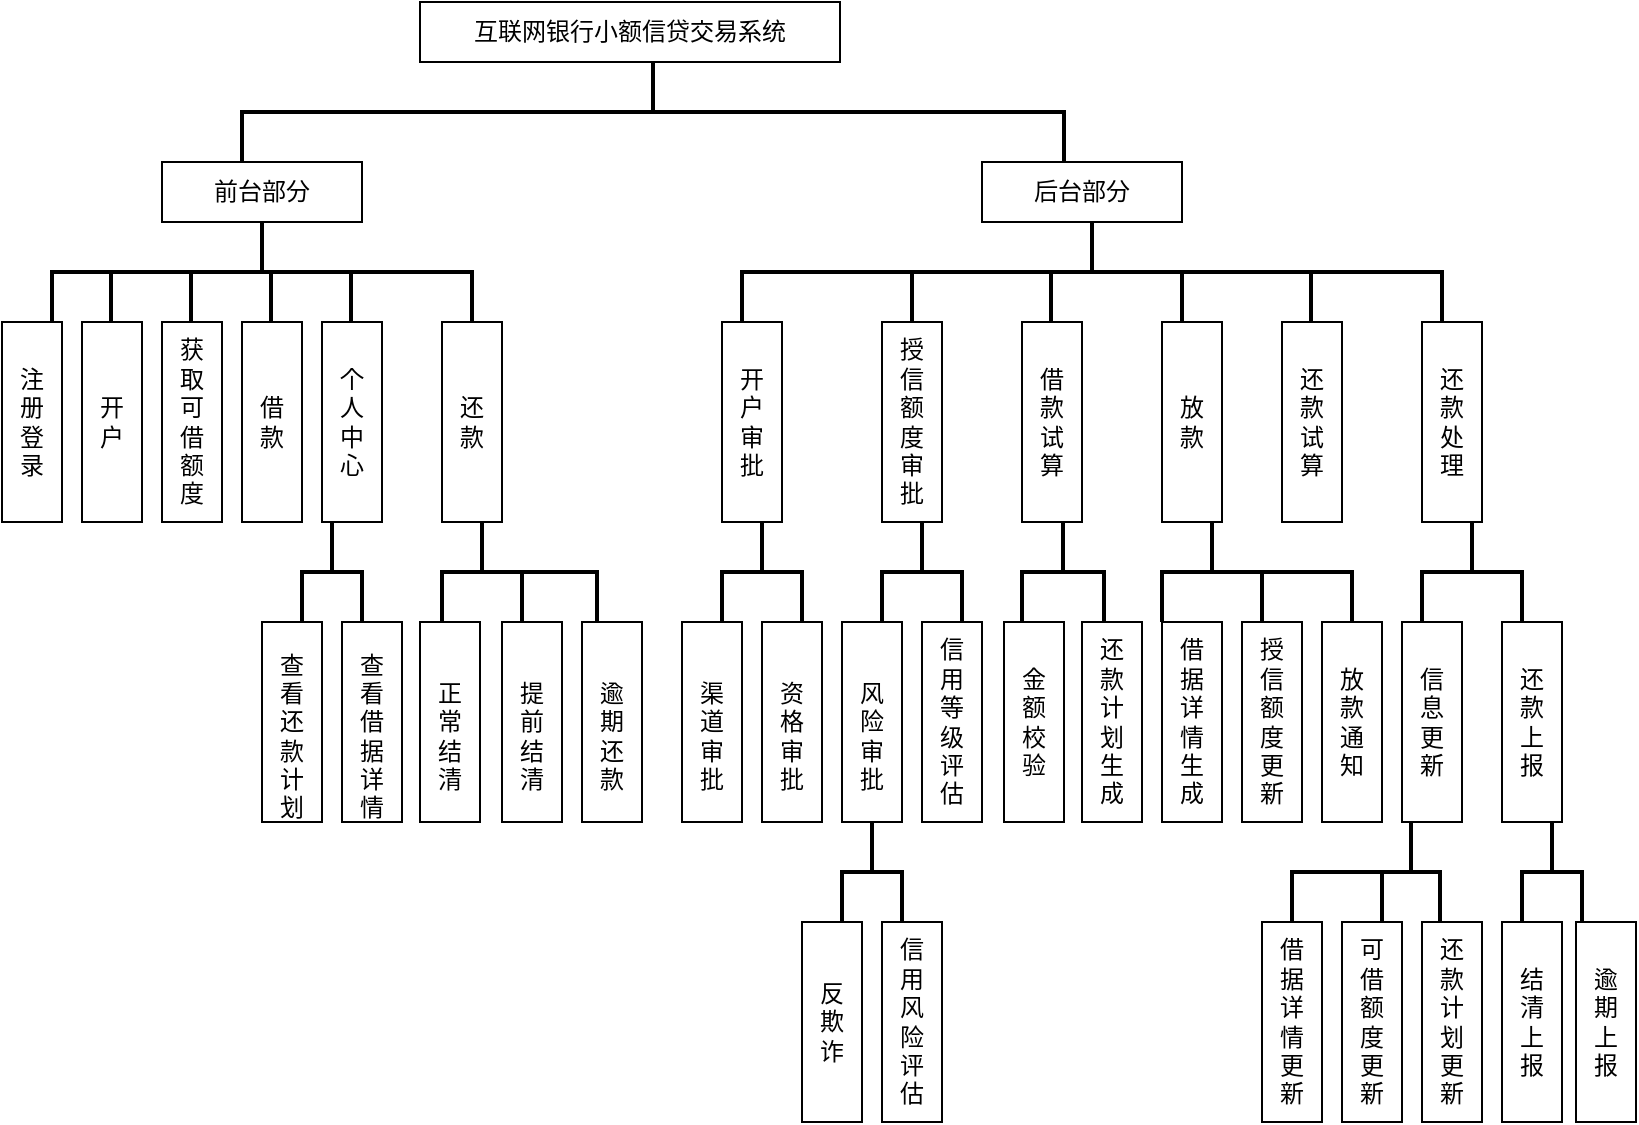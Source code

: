 <mxfile version="21.6.2" type="github">
  <diagram name="第 1 页" id="zgIXUTr1CyItr-jODKCV">
    <mxGraphModel dx="1166" dy="775" grid="1" gridSize="10" guides="1" tooltips="1" connect="1" arrows="1" fold="1" page="1" pageScale="1" pageWidth="827" pageHeight="1169" math="0" shadow="0">
      <root>
        <mxCell id="0" />
        <mxCell id="1" parent="0" />
        <mxCell id="nWyDoRCSZ0npVuXjyBTc-1" value="互联网银行小额信贷交易系统" style="rounded=0;whiteSpace=wrap;html=1;" vertex="1" parent="1">
          <mxGeometry x="214" y="120" width="210" height="30" as="geometry" />
        </mxCell>
        <mxCell id="nWyDoRCSZ0npVuXjyBTc-2" value="" style="strokeWidth=2;html=1;shape=mxgraph.flowchart.annotation_2;align=left;labelPosition=right;pointerEvents=1;direction=south;" vertex="1" parent="1">
          <mxGeometry x="125" y="150" width="411" height="50" as="geometry" />
        </mxCell>
        <mxCell id="nWyDoRCSZ0npVuXjyBTc-3" value="前台部分" style="rounded=0;whiteSpace=wrap;html=1;" vertex="1" parent="1">
          <mxGeometry x="85" y="200" width="100" height="30" as="geometry" />
        </mxCell>
        <mxCell id="nWyDoRCSZ0npVuXjyBTc-4" value="后台部分" style="rounded=0;whiteSpace=wrap;html=1;" vertex="1" parent="1">
          <mxGeometry x="495" y="200" width="100" height="30" as="geometry" />
        </mxCell>
        <mxCell id="nWyDoRCSZ0npVuXjyBTc-5" value="" style="strokeWidth=2;html=1;shape=mxgraph.flowchart.annotation_2;align=left;labelPosition=right;pointerEvents=1;direction=south;" vertex="1" parent="1">
          <mxGeometry x="30" y="230" width="210" height="50" as="geometry" />
        </mxCell>
        <mxCell id="nWyDoRCSZ0npVuXjyBTc-9" value="注&lt;br&gt;册&lt;br&gt;登&lt;br&gt;录" style="rounded=0;whiteSpace=wrap;html=1;direction=south;" vertex="1" parent="1">
          <mxGeometry x="5" y="280" width="30" height="100" as="geometry" />
        </mxCell>
        <mxCell id="nWyDoRCSZ0npVuXjyBTc-10" value="开&lt;br&gt;户" style="rounded=0;whiteSpace=wrap;html=1;direction=south;" vertex="1" parent="1">
          <mxGeometry x="45" y="280" width="30" height="100" as="geometry" />
        </mxCell>
        <mxCell id="nWyDoRCSZ0npVuXjyBTc-12" value="获&lt;br&gt;取&lt;br&gt;可&lt;br&gt;借&lt;br&gt;额&lt;br&gt;度" style="rounded=0;whiteSpace=wrap;html=1;direction=south;" vertex="1" parent="1">
          <mxGeometry x="85" y="280" width="30" height="100" as="geometry" />
        </mxCell>
        <mxCell id="nWyDoRCSZ0npVuXjyBTc-16" value="个&lt;br&gt;人&lt;br&gt;中&lt;br&gt;心" style="rounded=0;whiteSpace=wrap;html=1;direction=south;" vertex="1" parent="1">
          <mxGeometry x="165" y="280" width="30" height="100" as="geometry" />
        </mxCell>
        <mxCell id="nWyDoRCSZ0npVuXjyBTc-17" value="还&lt;br&gt;款" style="rounded=0;whiteSpace=wrap;html=1;direction=south;" vertex="1" parent="1">
          <mxGeometry x="225" y="280" width="30" height="100" as="geometry" />
        </mxCell>
        <mxCell id="nWyDoRCSZ0npVuXjyBTc-15" value="借&lt;br&gt;款" style="rounded=0;whiteSpace=wrap;html=1;direction=south;" vertex="1" parent="1">
          <mxGeometry x="125" y="280" width="30" height="100" as="geometry" />
        </mxCell>
        <mxCell id="nWyDoRCSZ0npVuXjyBTc-28" value="" style="strokeWidth=2;html=1;shape=mxgraph.flowchart.annotation_2;align=left;labelPosition=right;pointerEvents=1;direction=south;" vertex="1" parent="1">
          <mxGeometry x="375" y="230" width="350" height="50" as="geometry" />
        </mxCell>
        <mxCell id="nWyDoRCSZ0npVuXjyBTc-29" value="" style="strokeWidth=2;html=1;shape=mxgraph.flowchart.annotation_2;align=left;labelPosition=right;pointerEvents=1;direction=south;" vertex="1" parent="1">
          <mxGeometry x="155" y="380" width="30" height="50" as="geometry" />
        </mxCell>
        <mxCell id="nWyDoRCSZ0npVuXjyBTc-30" value="&lt;br&gt;查&lt;br&gt;看&lt;br&gt;还&lt;br&gt;款&lt;br&gt;计&lt;br&gt;划&lt;br&gt;" style="rounded=0;whiteSpace=wrap;html=1;direction=south;" vertex="1" parent="1">
          <mxGeometry x="135" y="430" width="30" height="100" as="geometry" />
        </mxCell>
        <mxCell id="nWyDoRCSZ0npVuXjyBTc-31" value="&lt;br&gt;查&lt;br&gt;看&lt;br&gt;借&lt;br&gt;据&lt;br&gt;详&lt;br&gt;情&lt;br&gt;" style="rounded=0;whiteSpace=wrap;html=1;direction=south;" vertex="1" parent="1">
          <mxGeometry x="175" y="430" width="30" height="100" as="geometry" />
        </mxCell>
        <mxCell id="nWyDoRCSZ0npVuXjyBTc-46" style="edgeStyle=orthogonalEdgeStyle;rounded=0;orthogonalLoop=1;jettySize=auto;html=1;entryX=0;entryY=0.75;entryDx=0;entryDy=0;endArrow=none;endFill=0;strokeWidth=2;" edge="1" parent="1" source="nWyDoRCSZ0npVuXjyBTc-38" target="nWyDoRCSZ0npVuXjyBTc-44">
          <mxGeometry relative="1" as="geometry" />
        </mxCell>
        <mxCell id="nWyDoRCSZ0npVuXjyBTc-38" value="" style="strokeWidth=2;html=1;shape=mxgraph.flowchart.annotation_2;align=left;labelPosition=right;pointerEvents=1;direction=south;" vertex="1" parent="1">
          <mxGeometry x="225" y="380" width="40" height="50" as="geometry" />
        </mxCell>
        <mxCell id="nWyDoRCSZ0npVuXjyBTc-39" value="&lt;br&gt;正&lt;br&gt;常&lt;br&gt;结&lt;br&gt;清" style="rounded=0;whiteSpace=wrap;html=1;direction=south;" vertex="1" parent="1">
          <mxGeometry x="214" y="430" width="30" height="100" as="geometry" />
        </mxCell>
        <mxCell id="nWyDoRCSZ0npVuXjyBTc-40" value="&lt;br&gt;提&lt;br&gt;前&lt;br&gt;结&lt;br&gt;清" style="rounded=0;whiteSpace=wrap;html=1;direction=south;" vertex="1" parent="1">
          <mxGeometry x="255" y="430" width="30" height="100" as="geometry" />
        </mxCell>
        <mxCell id="nWyDoRCSZ0npVuXjyBTc-44" value="&lt;br&gt;逾&lt;br&gt;期&lt;br&gt;还&lt;br&gt;款" style="rounded=0;whiteSpace=wrap;html=1;direction=south;" vertex="1" parent="1">
          <mxGeometry x="295" y="430" width="30" height="100" as="geometry" />
        </mxCell>
        <mxCell id="nWyDoRCSZ0npVuXjyBTc-47" value="开&lt;br&gt;户&lt;br&gt;审&lt;br&gt;批" style="rounded=0;whiteSpace=wrap;html=1;direction=south;" vertex="1" parent="1">
          <mxGeometry x="365" y="280" width="30" height="100" as="geometry" />
        </mxCell>
        <mxCell id="nWyDoRCSZ0npVuXjyBTc-55" value="" style="edgeStyle=orthogonalEdgeStyle;rounded=0;orthogonalLoop=1;jettySize=auto;html=1;endArrow=none;endFill=0;strokeWidth=2;" edge="1" parent="1" source="nWyDoRCSZ0npVuXjyBTc-49">
          <mxGeometry relative="1" as="geometry">
            <mxPoint x="460" y="255" as="targetPoint" />
          </mxGeometry>
        </mxCell>
        <mxCell id="nWyDoRCSZ0npVuXjyBTc-49" value="授&lt;br&gt;信&lt;br&gt;额&lt;br&gt;度&lt;br&gt;审&lt;br&gt;批" style="rounded=0;whiteSpace=wrap;html=1;direction=south;" vertex="1" parent="1">
          <mxGeometry x="445" y="280" width="30" height="100" as="geometry" />
        </mxCell>
        <mxCell id="nWyDoRCSZ0npVuXjyBTc-50" value="借&lt;br&gt;款&lt;br&gt;试&lt;br&gt;算" style="rounded=0;whiteSpace=wrap;html=1;direction=south;" vertex="1" parent="1">
          <mxGeometry x="515" y="280" width="30" height="100" as="geometry" />
        </mxCell>
        <mxCell id="nWyDoRCSZ0npVuXjyBTc-51" value="放&lt;br&gt;款" style="rounded=0;whiteSpace=wrap;html=1;direction=south;" vertex="1" parent="1">
          <mxGeometry x="585" y="280" width="30" height="100" as="geometry" />
        </mxCell>
        <mxCell id="nWyDoRCSZ0npVuXjyBTc-52" value="还&lt;br&gt;款&lt;br&gt;试&lt;br&gt;算" style="rounded=0;whiteSpace=wrap;html=1;direction=south;" vertex="1" parent="1">
          <mxGeometry x="645" y="280" width="30" height="100" as="geometry" />
        </mxCell>
        <mxCell id="nWyDoRCSZ0npVuXjyBTc-57" value="" style="edgeStyle=orthogonalEdgeStyle;rounded=0;orthogonalLoop=1;jettySize=auto;html=1;endArrow=none;endFill=0;strokeWidth=2;" edge="1" parent="1">
          <mxGeometry relative="1" as="geometry">
            <mxPoint x="529.5" y="280" as="sourcePoint" />
            <mxPoint x="529.5" y="255" as="targetPoint" />
          </mxGeometry>
        </mxCell>
        <mxCell id="nWyDoRCSZ0npVuXjyBTc-53" value="还&lt;br&gt;款&lt;br&gt;处&lt;br&gt;理" style="rounded=0;whiteSpace=wrap;html=1;direction=south;" vertex="1" parent="1">
          <mxGeometry x="715" y="280" width="30" height="100" as="geometry" />
        </mxCell>
        <mxCell id="nWyDoRCSZ0npVuXjyBTc-60" value="" style="edgeStyle=orthogonalEdgeStyle;rounded=0;orthogonalLoop=1;jettySize=auto;html=1;endArrow=none;endFill=0;strokeWidth=2;" edge="1" parent="1">
          <mxGeometry relative="1" as="geometry">
            <mxPoint x="595" y="280" as="sourcePoint" />
            <mxPoint x="595" y="255" as="targetPoint" />
          </mxGeometry>
        </mxCell>
        <mxCell id="nWyDoRCSZ0npVuXjyBTc-61" value="" style="edgeStyle=orthogonalEdgeStyle;rounded=0;orthogonalLoop=1;jettySize=auto;html=1;endArrow=none;endFill=0;strokeWidth=2;" edge="1" parent="1">
          <mxGeometry relative="1" as="geometry">
            <mxPoint x="659.5" y="280" as="sourcePoint" />
            <mxPoint x="659.5" y="255" as="targetPoint" />
          </mxGeometry>
        </mxCell>
        <mxCell id="nWyDoRCSZ0npVuXjyBTc-62" value="" style="edgeStyle=orthogonalEdgeStyle;rounded=0;orthogonalLoop=1;jettySize=auto;html=1;endArrow=none;endFill=0;strokeWidth=2;" edge="1" parent="1">
          <mxGeometry relative="1" as="geometry">
            <mxPoint x="59.5" y="280" as="sourcePoint" />
            <mxPoint x="59.5" y="255" as="targetPoint" />
          </mxGeometry>
        </mxCell>
        <mxCell id="nWyDoRCSZ0npVuXjyBTc-63" value="" style="edgeStyle=orthogonalEdgeStyle;rounded=0;orthogonalLoop=1;jettySize=auto;html=1;endArrow=none;endFill=0;strokeWidth=2;" edge="1" parent="1">
          <mxGeometry relative="1" as="geometry">
            <mxPoint x="99.5" y="280" as="sourcePoint" />
            <mxPoint x="99.5" y="255" as="targetPoint" />
          </mxGeometry>
        </mxCell>
        <mxCell id="nWyDoRCSZ0npVuXjyBTc-64" value="" style="edgeStyle=orthogonalEdgeStyle;rounded=0;orthogonalLoop=1;jettySize=auto;html=1;endArrow=none;endFill=0;strokeWidth=2;" edge="1" parent="1">
          <mxGeometry relative="1" as="geometry">
            <mxPoint x="139.5" y="280" as="sourcePoint" />
            <mxPoint x="139.5" y="255" as="targetPoint" />
          </mxGeometry>
        </mxCell>
        <mxCell id="nWyDoRCSZ0npVuXjyBTc-65" value="" style="edgeStyle=orthogonalEdgeStyle;rounded=0;orthogonalLoop=1;jettySize=auto;html=1;endArrow=none;endFill=0;strokeWidth=2;" edge="1" parent="1">
          <mxGeometry relative="1" as="geometry">
            <mxPoint x="179.5" y="280" as="sourcePoint" />
            <mxPoint x="179.5" y="255" as="targetPoint" />
          </mxGeometry>
        </mxCell>
        <mxCell id="nWyDoRCSZ0npVuXjyBTc-66" value="" style="strokeWidth=2;html=1;shape=mxgraph.flowchart.annotation_2;align=left;labelPosition=right;pointerEvents=1;direction=south;" vertex="1" parent="1">
          <mxGeometry x="365" y="380" width="40" height="50" as="geometry" />
        </mxCell>
        <mxCell id="nWyDoRCSZ0npVuXjyBTc-67" value="&lt;br&gt;渠&lt;br&gt;道&lt;br&gt;审&lt;br&gt;批&lt;br&gt;" style="rounded=0;whiteSpace=wrap;html=1;direction=south;" vertex="1" parent="1">
          <mxGeometry x="345" y="430" width="30" height="100" as="geometry" />
        </mxCell>
        <mxCell id="nWyDoRCSZ0npVuXjyBTc-68" value="&lt;br&gt;资&lt;br&gt;格&lt;br&gt;审&lt;br&gt;批" style="rounded=0;whiteSpace=wrap;html=1;direction=south;" vertex="1" parent="1">
          <mxGeometry x="385" y="430" width="30" height="100" as="geometry" />
        </mxCell>
        <mxCell id="nWyDoRCSZ0npVuXjyBTc-69" value="" style="strokeWidth=2;html=1;shape=mxgraph.flowchart.annotation_2;align=left;labelPosition=right;pointerEvents=1;direction=south;" vertex="1" parent="1">
          <mxGeometry x="445" y="380" width="40" height="50" as="geometry" />
        </mxCell>
        <mxCell id="nWyDoRCSZ0npVuXjyBTc-70" value="&lt;br&gt;风&lt;br&gt;险&lt;br&gt;审&lt;br&gt;批" style="rounded=0;whiteSpace=wrap;html=1;direction=south;" vertex="1" parent="1">
          <mxGeometry x="425" y="430" width="30" height="100" as="geometry" />
        </mxCell>
        <mxCell id="nWyDoRCSZ0npVuXjyBTc-71" value="信&lt;br&gt;用&lt;br&gt;等&lt;br&gt;级&lt;br&gt;评&lt;br&gt;估" style="rounded=0;whiteSpace=wrap;html=1;direction=south;" vertex="1" parent="1">
          <mxGeometry x="465" y="430" width="30" height="100" as="geometry" />
        </mxCell>
        <mxCell id="nWyDoRCSZ0npVuXjyBTc-72" value="" style="strokeWidth=2;html=1;shape=mxgraph.flowchart.annotation_2;align=left;labelPosition=right;pointerEvents=1;direction=south;" vertex="1" parent="1">
          <mxGeometry x="425" y="530" width="30" height="50" as="geometry" />
        </mxCell>
        <mxCell id="nWyDoRCSZ0npVuXjyBTc-73" value="反&lt;br&gt;欺&lt;br&gt;诈" style="rounded=0;whiteSpace=wrap;html=1;direction=south;" vertex="1" parent="1">
          <mxGeometry x="405" y="580" width="30" height="100" as="geometry" />
        </mxCell>
        <mxCell id="nWyDoRCSZ0npVuXjyBTc-74" value="信&lt;br&gt;用&lt;br&gt;风&lt;br&gt;险&lt;br&gt;评&lt;br&gt;估" style="rounded=0;whiteSpace=wrap;html=1;direction=south;" vertex="1" parent="1">
          <mxGeometry x="445" y="580" width="30" height="100" as="geometry" />
        </mxCell>
        <mxCell id="nWyDoRCSZ0npVuXjyBTc-75" value="" style="strokeWidth=2;html=1;shape=mxgraph.flowchart.annotation_2;align=left;labelPosition=right;pointerEvents=1;direction=south;" vertex="1" parent="1">
          <mxGeometry x="515" y="380" width="41" height="50" as="geometry" />
        </mxCell>
        <mxCell id="nWyDoRCSZ0npVuXjyBTc-76" value="金&lt;br&gt;额&lt;br&gt;校&lt;br&gt;验" style="rounded=0;whiteSpace=wrap;html=1;direction=south;" vertex="1" parent="1">
          <mxGeometry x="506" y="430" width="30" height="100" as="geometry" />
        </mxCell>
        <mxCell id="nWyDoRCSZ0npVuXjyBTc-79" value="还&lt;br&gt;款&lt;br&gt;计&lt;br&gt;划&lt;br&gt;生&lt;br&gt;成" style="rounded=0;whiteSpace=wrap;html=1;direction=south;" vertex="1" parent="1">
          <mxGeometry x="545" y="430" width="30" height="100" as="geometry" />
        </mxCell>
        <mxCell id="nWyDoRCSZ0npVuXjyBTc-84" style="edgeStyle=orthogonalEdgeStyle;rounded=0;orthogonalLoop=1;jettySize=auto;html=1;entryX=0;entryY=0.5;entryDx=0;entryDy=0;strokeWidth=2;endArrow=none;endFill=0;" edge="1" parent="1" source="nWyDoRCSZ0npVuXjyBTc-80" target="nWyDoRCSZ0npVuXjyBTc-83">
          <mxGeometry relative="1" as="geometry" />
        </mxCell>
        <mxCell id="nWyDoRCSZ0npVuXjyBTc-80" value="" style="strokeWidth=2;html=1;shape=mxgraph.flowchart.annotation_2;align=left;labelPosition=right;pointerEvents=1;direction=south;" vertex="1" parent="1">
          <mxGeometry x="585" y="380" width="50" height="50" as="geometry" />
        </mxCell>
        <mxCell id="nWyDoRCSZ0npVuXjyBTc-81" value="借&lt;br&gt;据&lt;br&gt;详&lt;br&gt;情&lt;br&gt;生&lt;br&gt;成" style="rounded=0;whiteSpace=wrap;html=1;direction=south;" vertex="1" parent="1">
          <mxGeometry x="585" y="430" width="30" height="100" as="geometry" />
        </mxCell>
        <mxCell id="nWyDoRCSZ0npVuXjyBTc-82" value="授&lt;br&gt;信&lt;br&gt;额&lt;br&gt;度&lt;br&gt;更&lt;br&gt;新" style="rounded=0;whiteSpace=wrap;html=1;direction=south;" vertex="1" parent="1">
          <mxGeometry x="625" y="430" width="30" height="100" as="geometry" />
        </mxCell>
        <mxCell id="nWyDoRCSZ0npVuXjyBTc-83" value="放&lt;br&gt;款&lt;br&gt;通&lt;br&gt;知" style="rounded=0;whiteSpace=wrap;html=1;direction=south;" vertex="1" parent="1">
          <mxGeometry x="665" y="430" width="30" height="100" as="geometry" />
        </mxCell>
        <mxCell id="nWyDoRCSZ0npVuXjyBTc-85" value="" style="strokeWidth=2;html=1;shape=mxgraph.flowchart.annotation_2;align=left;labelPosition=right;pointerEvents=1;direction=south;" vertex="1" parent="1">
          <mxGeometry x="715" y="380" width="50" height="50" as="geometry" />
        </mxCell>
        <mxCell id="nWyDoRCSZ0npVuXjyBTc-86" value="信&lt;br&gt;息&lt;br&gt;更&lt;br&gt;新" style="rounded=0;whiteSpace=wrap;html=1;direction=south;" vertex="1" parent="1">
          <mxGeometry x="705" y="430" width="30" height="100" as="geometry" />
        </mxCell>
        <mxCell id="nWyDoRCSZ0npVuXjyBTc-87" value="还&lt;br&gt;款&lt;br&gt;上&lt;br&gt;报" style="rounded=0;whiteSpace=wrap;html=1;direction=south;" vertex="1" parent="1">
          <mxGeometry x="755" y="430" width="30" height="100" as="geometry" />
        </mxCell>
        <mxCell id="nWyDoRCSZ0npVuXjyBTc-92" style="edgeStyle=orthogonalEdgeStyle;rounded=0;orthogonalLoop=1;jettySize=auto;html=1;entryX=0;entryY=0.5;entryDx=0;entryDy=0;endArrow=none;endFill=0;strokeWidth=2;" edge="1" parent="1" source="nWyDoRCSZ0npVuXjyBTc-88" target="nWyDoRCSZ0npVuXjyBTc-91">
          <mxGeometry relative="1" as="geometry" />
        </mxCell>
        <mxCell id="nWyDoRCSZ0npVuXjyBTc-88" value="" style="strokeWidth=2;html=1;shape=mxgraph.flowchart.annotation_2;align=left;labelPosition=right;pointerEvents=1;direction=south;" vertex="1" parent="1">
          <mxGeometry x="695" y="530" width="29" height="50" as="geometry" />
        </mxCell>
        <mxCell id="nWyDoRCSZ0npVuXjyBTc-89" value="可&lt;br&gt;借&lt;br&gt;额&lt;br&gt;度&lt;br&gt;更&lt;br&gt;新" style="rounded=0;whiteSpace=wrap;html=1;direction=south;" vertex="1" parent="1">
          <mxGeometry x="675" y="580" width="30" height="100" as="geometry" />
        </mxCell>
        <mxCell id="nWyDoRCSZ0npVuXjyBTc-90" value="还&lt;br&gt;款&lt;br&gt;计&lt;br&gt;划&lt;br&gt;更&lt;br&gt;新" style="rounded=0;whiteSpace=wrap;html=1;direction=south;" vertex="1" parent="1">
          <mxGeometry x="715" y="580" width="30" height="100" as="geometry" />
        </mxCell>
        <mxCell id="nWyDoRCSZ0npVuXjyBTc-91" value="借&lt;br&gt;据&lt;br&gt;详&lt;br&gt;情&lt;br&gt;更&lt;br&gt;新" style="rounded=0;whiteSpace=wrap;html=1;direction=south;" vertex="1" parent="1">
          <mxGeometry x="635" y="580" width="30" height="100" as="geometry" />
        </mxCell>
        <mxCell id="nWyDoRCSZ0npVuXjyBTc-97" value="" style="strokeWidth=2;html=1;shape=mxgraph.flowchart.annotation_2;align=left;labelPosition=right;pointerEvents=1;direction=south;" vertex="1" parent="1">
          <mxGeometry x="765" y="530" width="30" height="50" as="geometry" />
        </mxCell>
        <mxCell id="nWyDoRCSZ0npVuXjyBTc-98" value="结&lt;br&gt;清&lt;br&gt;上&lt;br&gt;报" style="rounded=0;whiteSpace=wrap;html=1;direction=south;" vertex="1" parent="1">
          <mxGeometry x="755" y="580" width="30" height="100" as="geometry" />
        </mxCell>
        <mxCell id="nWyDoRCSZ0npVuXjyBTc-99" value="逾&lt;br&gt;期&lt;br&gt;上&lt;br&gt;报" style="rounded=0;whiteSpace=wrap;html=1;direction=south;" vertex="1" parent="1">
          <mxGeometry x="792" y="580" width="30" height="100" as="geometry" />
        </mxCell>
      </root>
    </mxGraphModel>
  </diagram>
</mxfile>
